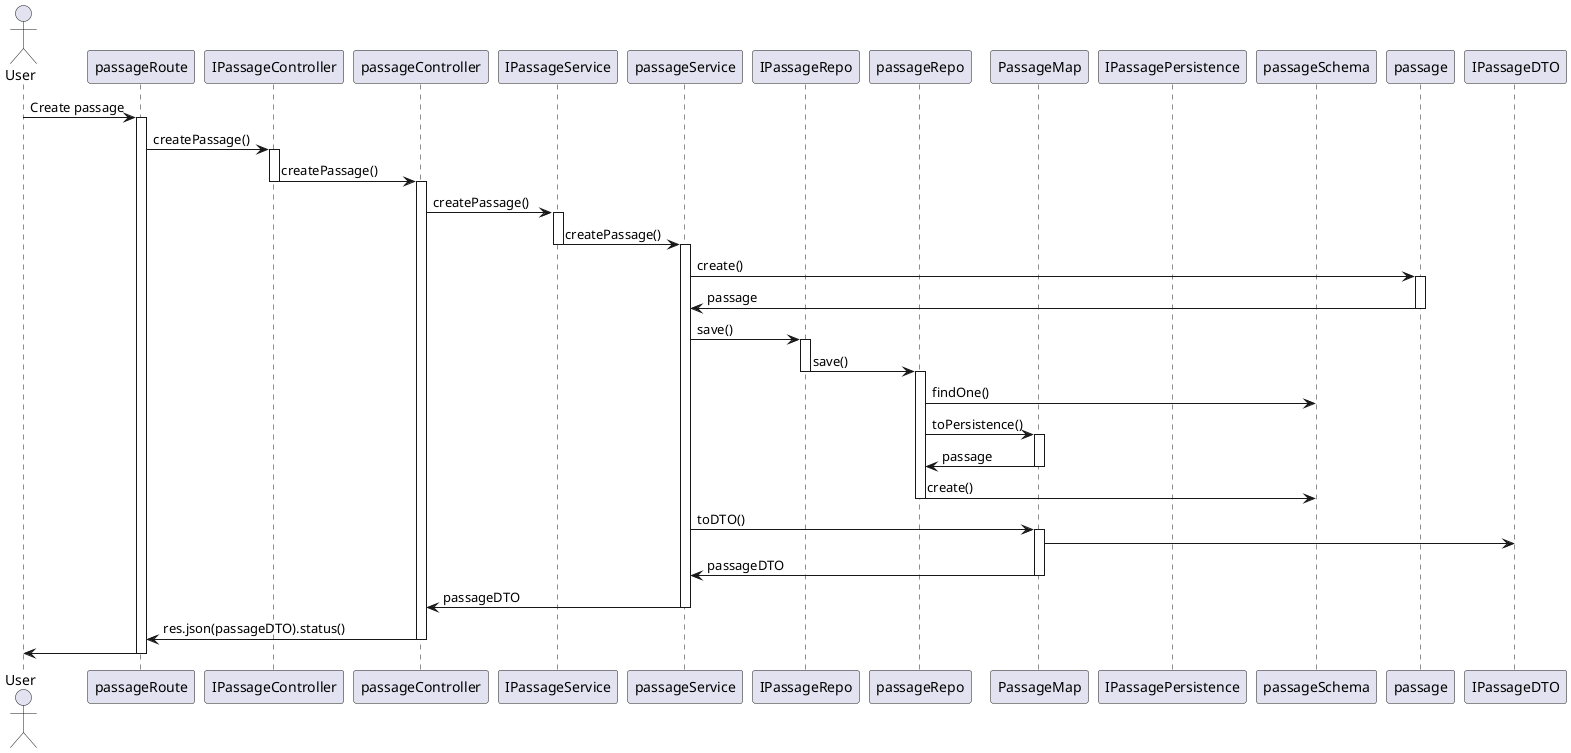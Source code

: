 @startuml
'https://plantuml.com/sequence-diagram

actor User
participant passageRoute
participant IPassageController
participant passageController
participant IPassageService
participant passageService
participant IPassageRepo
participant passageRepo
participant PassageMap
participant IPassagePersistence
participant passageSchema
participant passage
participant IPassageDTO

User -> passageRoute: Create passage
activate passageRoute
passageRoute -> IPassageController : createPassage()
activate IPassageController
IPassageController -> passageController :  createPassage()
deactivate IPassageController
activate passageController
passageController -> IPassageService : createPassage()
activate IPassageService
IPassageService -> passageService : createPassage()
deactivate IPassageService
activate passageService
passageService -> passage : create()
activate passage
passage -> passageService : passage
deactivate passage
passageService -> IPassageRepo: save()
activate IPassageRepo
IPassageRepo -> passageRepo : save()
deactivate IPassageRepo
activate passageRepo
passageRepo -> passageSchema : findOne()
passageRepo -> PassageMap : toPersistence()
activate PassageMap
PassageMap -> passageRepo : passage
deactivate PassageMap
passageRepo -> passageSchema: create()
deactivate passageRepo
passageService -> PassageMap : toDTO()
activate PassageMap
PassageMap -> IPassageDTO
PassageMap -> passageService : passageDTO
deactivate PassageMap
passageService -> passageController : passageDTO
deactivate passageService
passageController -> passageRoute : res.json(passageDTO).status()
deactivate passageController
passageRoute -> User
deactivate passageRoute
@enduml